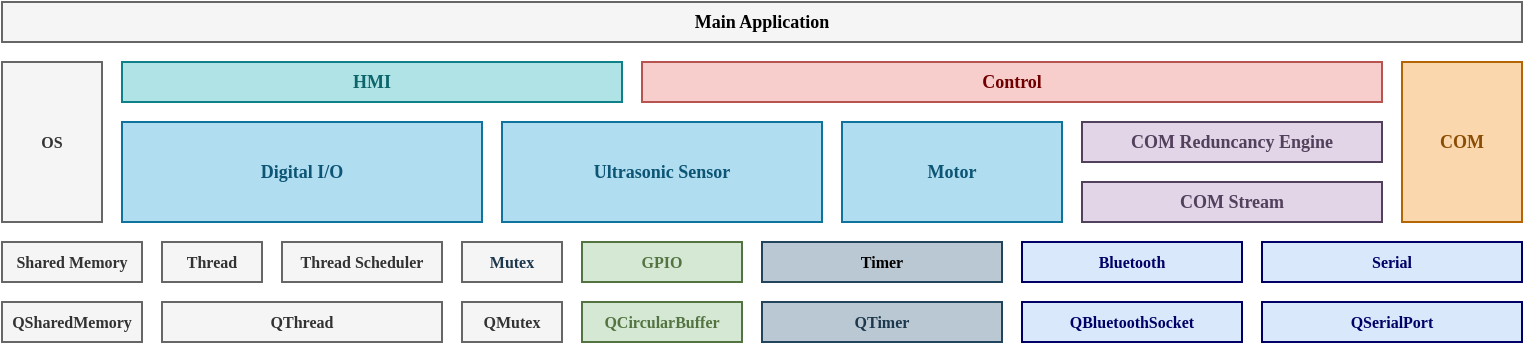 <mxfile version="13.1.14" type="device"><diagram id="33SzdTp0CWMUpX57nA3J" name="Page-1"><mxGraphModel dx="1277" dy="1027" grid="1" gridSize="10" guides="1" tooltips="1" connect="1" arrows="1" fold="1" page="1" pageScale="1" pageWidth="827" pageHeight="1169" math="0" shadow="0"><root><mxCell id="0"/><mxCell id="1" parent="0"/><mxCell id="EYw-dWC_AOCYS__bR-ei-2" value="QBluetoothSocket" style="rounded=0;whiteSpace=wrap;html=1;fontFamily=Consolas;fontSize=8;align=center;fillColor=#dae8fc;fontStyle=1;spacingRight=0;strokeColor=#000066;fontColor=#000066;verticalAlign=middle;" parent="1" vertex="1"><mxGeometry x="550" y="190" width="110" height="20" as="geometry"/></mxCell><mxCell id="EYw-dWC_AOCYS__bR-ei-10" value="COM" style="rounded=0;whiteSpace=wrap;html=1;fontFamily=Consolas;fontSize=9;align=center;fillColor=#fad7ac;fontStyle=1;spacingRight=0;strokeColor=#b46504;labelPosition=center;verticalLabelPosition=middle;verticalAlign=middle;fontColor=#8A4D03;" parent="1" vertex="1"><mxGeometry x="740" y="70" width="60" height="80" as="geometry"/></mxCell><mxCell id="EYw-dWC_AOCYS__bR-ei-11" value="Control" style="rounded=0;whiteSpace=wrap;html=1;fontFamily=Consolas;fontSize=9;align=center;fillColor=#f8cecc;fontStyle=1;spacingRight=0;strokeColor=#b85450;labelPosition=center;verticalLabelPosition=middle;verticalAlign=middle;fontColor=#700000;labelBackgroundColor=none;" parent="1" vertex="1"><mxGeometry x="360" y="70" width="370" height="20" as="geometry"/></mxCell><mxCell id="EYw-dWC_AOCYS__bR-ei-12" value="COM Reduncancy Engine" style="rounded=0;whiteSpace=wrap;html=1;fontFamily=Consolas;fontSize=9;align=center;fillColor=#e1d5e7;fontStyle=1;spacingRight=0;strokeColor=#53405C;labelPosition=center;verticalLabelPosition=middle;verticalAlign=middle;fontColor=#53405C;horizontal=1;" parent="1" vertex="1"><mxGeometry x="580" y="100" width="150" height="20" as="geometry"/></mxCell><mxCell id="EYw-dWC_AOCYS__bR-ei-13" value="&lt;span style=&quot;color: rgb(0, 0, 0); text-align: left; font-size: 9px;&quot;&gt;Main Application&lt;/span&gt;" style="rounded=0;whiteSpace=wrap;html=1;fontFamily=Consolas;fontSize=9;align=center;fillColor=#f5f5f5;fontStyle=1;spacingRight=0;strokeColor=#666666;labelPosition=center;verticalLabelPosition=middle;verticalAlign=middle;fontColor=#333333;" parent="1" vertex="1"><mxGeometry x="40" y="40" width="760" height="20" as="geometry"/></mxCell><mxCell id="EYw-dWC_AOCYS__bR-ei-14" value="HMI" style="rounded=0;whiteSpace=wrap;html=1;fontFamily=Consolas;fontSize=9;align=center;fillColor=#b0e3e6;fontStyle=1;spacingRight=0;strokeColor=#0e8088;labelPosition=center;verticalLabelPosition=middle;verticalAlign=middle;labelBackgroundColor=none;fontColor=#0B656B;" parent="1" vertex="1"><mxGeometry x="100" y="70" width="250" height="20" as="geometry"/></mxCell><mxCell id="EYw-dWC_AOCYS__bR-ei-15" value="Digital I/O" style="rounded=0;whiteSpace=wrap;html=1;fontFamily=Consolas;fontSize=9;align=center;fillColor=#b1ddf0;fontStyle=1;spacingRight=0;strokeColor=#10739e;labelPosition=center;verticalLabelPosition=middle;verticalAlign=middle;fontColor=#0C5575;" parent="1" vertex="1"><mxGeometry x="100" y="100" width="180" height="50" as="geometry"/></mxCell><mxCell id="EYw-dWC_AOCYS__bR-ei-16" value="Motor" style="rounded=0;whiteSpace=wrap;html=1;fontFamily=Consolas;fontSize=9;align=center;fillColor=#b1ddf0;fontStyle=1;spacingRight=0;strokeColor=#10739e;labelPosition=center;verticalLabelPosition=middle;verticalAlign=middle;fontColor=#0C5575;" parent="1" vertex="1"><mxGeometry x="460" y="100" width="110" height="50" as="geometry"/></mxCell><mxCell id="EYw-dWC_AOCYS__bR-ei-18" value="QSerialPort" style="rounded=0;whiteSpace=wrap;html=1;fontFamily=Consolas;fontSize=8;align=center;fillColor=#dae8fc;fontStyle=1;spacingRight=0;strokeColor=#000066;fontColor=#000066;verticalAlign=middle;" parent="1" vertex="1"><mxGeometry x="670" y="190" width="130" height="20" as="geometry"/></mxCell><mxCell id="EYw-dWC_AOCYS__bR-ei-20" value="Ultrasonic Sensor" style="rounded=0;whiteSpace=wrap;html=1;fontFamily=Consolas;fontSize=9;align=center;fillColor=#b1ddf0;fontStyle=1;spacingRight=0;strokeColor=#10739e;labelPosition=center;verticalLabelPosition=middle;verticalAlign=middle;fontColor=#0C5575;" parent="1" vertex="1"><mxGeometry x="290" y="100" width="160" height="50" as="geometry"/></mxCell><mxCell id="EYw-dWC_AOCYS__bR-ei-21" value="&lt;font style=&quot;font-size: 8px&quot;&gt;QCircularBuffer&lt;/font&gt;" style="rounded=0;whiteSpace=wrap;html=1;labelBackgroundColor=none;strokeColor=#537341;fillColor=#d5e8d4;fontFamily=Consolas;fontSize=8;align=center;gradientDirection=east;fontColor=#537341;fontStyle=1" parent="1" vertex="1"><mxGeometry x="330" y="190" width="80" height="20" as="geometry"/></mxCell><mxCell id="EYw-dWC_AOCYS__bR-ei-22" value="QTimer" style="rounded=0;whiteSpace=wrap;html=1;labelBackgroundColor=none;strokeColor=#23445d;fillColor=#bac8d3;fontFamily=Consolas;fontSize=8;align=center;gradientDirection=east;fontStyle=1;fontColor=#1D384D;" parent="1" vertex="1"><mxGeometry x="420" y="190" width="120" height="20" as="geometry"/></mxCell><mxCell id="EYw-dWC_AOCYS__bR-ei-26" value="QThread" style="rounded=0;whiteSpace=wrap;html=1;labelBackgroundColor=none;strokeColor=#666666;fillColor=#f5f5f5;fontFamily=Consolas;fontSize=8;align=center;gradientDirection=east;fontColor=#333333;fontStyle=1" parent="1" vertex="1"><mxGeometry x="120" y="190" width="140" height="20" as="geometry"/></mxCell><mxCell id="EYw-dWC_AOCYS__bR-ei-28" value="QSharedMemory" style="rounded=0;whiteSpace=wrap;html=1;labelBackgroundColor=none;strokeColor=#666666;fillColor=#f5f5f5;fontFamily=Consolas;fontSize=8;align=center;gradientDirection=east;fontColor=#333333;fontStyle=1" parent="1" vertex="1"><mxGeometry x="40" y="190" width="70" height="20" as="geometry"/></mxCell><mxCell id="EYw-dWC_AOCYS__bR-ei-29" value="QMutex" style="rounded=0;whiteSpace=wrap;html=1;labelBackgroundColor=none;strokeColor=#666666;fillColor=#f5f5f5;fontFamily=Consolas;fontSize=8;align=center;gradientDirection=east;fontColor=#333333;fontStyle=1" parent="1" vertex="1"><mxGeometry x="270" y="190" width="50" height="20" as="geometry"/></mxCell><mxCell id="EYw-dWC_AOCYS__bR-ei-30" value="OS" style="rounded=0;whiteSpace=wrap;html=1;labelBackgroundColor=none;strokeColor=#666666;fillColor=#f5f5f5;fontFamily=Consolas;fontSize=8;align=center;gradientDirection=east;fontColor=#333333;fontStyle=1" parent="1" vertex="1"><mxGeometry x="40" y="70" width="50" height="80" as="geometry"/></mxCell><mxCell id="EYw-dWC_AOCYS__bR-ei-31" value="Thread" style="rounded=0;whiteSpace=wrap;html=1;labelBackgroundColor=none;strokeColor=#666666;fillColor=#f5f5f5;fontFamily=Consolas;fontSize=8;align=center;gradientDirection=east;fontColor=#333333;fontStyle=1" parent="1" vertex="1"><mxGeometry x="120" y="160" width="50" height="20" as="geometry"/></mxCell><mxCell id="EYw-dWC_AOCYS__bR-ei-32" value="Shared Memory" style="rounded=0;whiteSpace=wrap;html=1;labelBackgroundColor=none;strokeColor=#666666;fillColor=#f5f5f5;fontFamily=Consolas;fontSize=8;align=center;gradientDirection=east;fontColor=#333333;fontStyle=1" parent="1" vertex="1"><mxGeometry x="40" y="160" width="70" height="20" as="geometry"/></mxCell><mxCell id="EYw-dWC_AOCYS__bR-ei-33" value="Thread Scheduler" style="rounded=0;whiteSpace=wrap;html=1;labelBackgroundColor=none;strokeColor=#666666;fillColor=#f5f5f5;fontFamily=Consolas;fontSize=8;align=center;gradientDirection=east;fontColor=#333333;fontStyle=1" parent="1" vertex="1"><mxGeometry x="180" y="160" width="80" height="20" as="geometry"/></mxCell><mxCell id="EYw-dWC_AOCYS__bR-ei-34" value="Mutex" style="rounded=0;whiteSpace=wrap;html=1;labelBackgroundColor=none;strokeColor=#666666;fillColor=#f5f5f5;fontFamily=Consolas;fontSize=8;align=center;gradientDirection=east;fontColor=#1D384D;fontStyle=1" parent="1" vertex="1"><mxGeometry x="270" y="160" width="50" height="20" as="geometry"/></mxCell><mxCell id="EYw-dWC_AOCYS__bR-ei-35" value="GPIO" style="rounded=0;whiteSpace=wrap;html=1;labelBackgroundColor=none;strokeColor=#537341;fillColor=#d5e8d4;fontFamily=Consolas;fontSize=8;align=center;gradientDirection=east;fontColor=#537341;fontStyle=1" parent="1" vertex="1"><mxGeometry x="330" y="160" width="80" height="20" as="geometry"/></mxCell><mxCell id="EYw-dWC_AOCYS__bR-ei-36" value="&lt;font style=&quot;font-size: 8px&quot;&gt;Timer&lt;/font&gt;" style="rounded=0;whiteSpace=wrap;html=1;labelBackgroundColor=none;strokeColor=#23445d;fillColor=#bac8d3;fontFamily=Consolas;fontSize=8;align=center;gradientDirection=east;fontStyle=1" parent="1" vertex="1"><mxGeometry x="420" y="160" width="120" height="20" as="geometry"/></mxCell><mxCell id="EYw-dWC_AOCYS__bR-ei-37" value="Bluetooth" style="rounded=0;whiteSpace=wrap;html=1;fontFamily=Consolas;fontSize=8;align=center;fillColor=#dae8fc;fontStyle=1;spacingRight=0;strokeColor=#000066;fontColor=#000066;verticalAlign=middle;" parent="1" vertex="1"><mxGeometry x="550" y="160" width="110" height="20" as="geometry"/></mxCell><mxCell id="EYw-dWC_AOCYS__bR-ei-38" value="Serial" style="rounded=0;whiteSpace=wrap;html=1;fontFamily=Consolas;fontSize=8;align=center;fillColor=#dae8fc;fontStyle=1;spacingRight=0;strokeColor=#000066;fontColor=#000066;verticalAlign=middle;" parent="1" vertex="1"><mxGeometry x="670" y="160" width="130" height="20" as="geometry"/></mxCell><mxCell id="EYw-dWC_AOCYS__bR-ei-42" value="COM Stream" style="rounded=0;whiteSpace=wrap;html=1;fontFamily=Consolas;fontSize=9;align=center;fillColor=#e1d5e7;fontStyle=1;spacingRight=0;strokeColor=#53405C;labelPosition=center;verticalLabelPosition=middle;verticalAlign=middle;fontColor=#53405C;horizontal=1;" parent="1" vertex="1"><mxGeometry x="580" y="130" width="150" height="20" as="geometry"/></mxCell></root></mxGraphModel></diagram></mxfile>